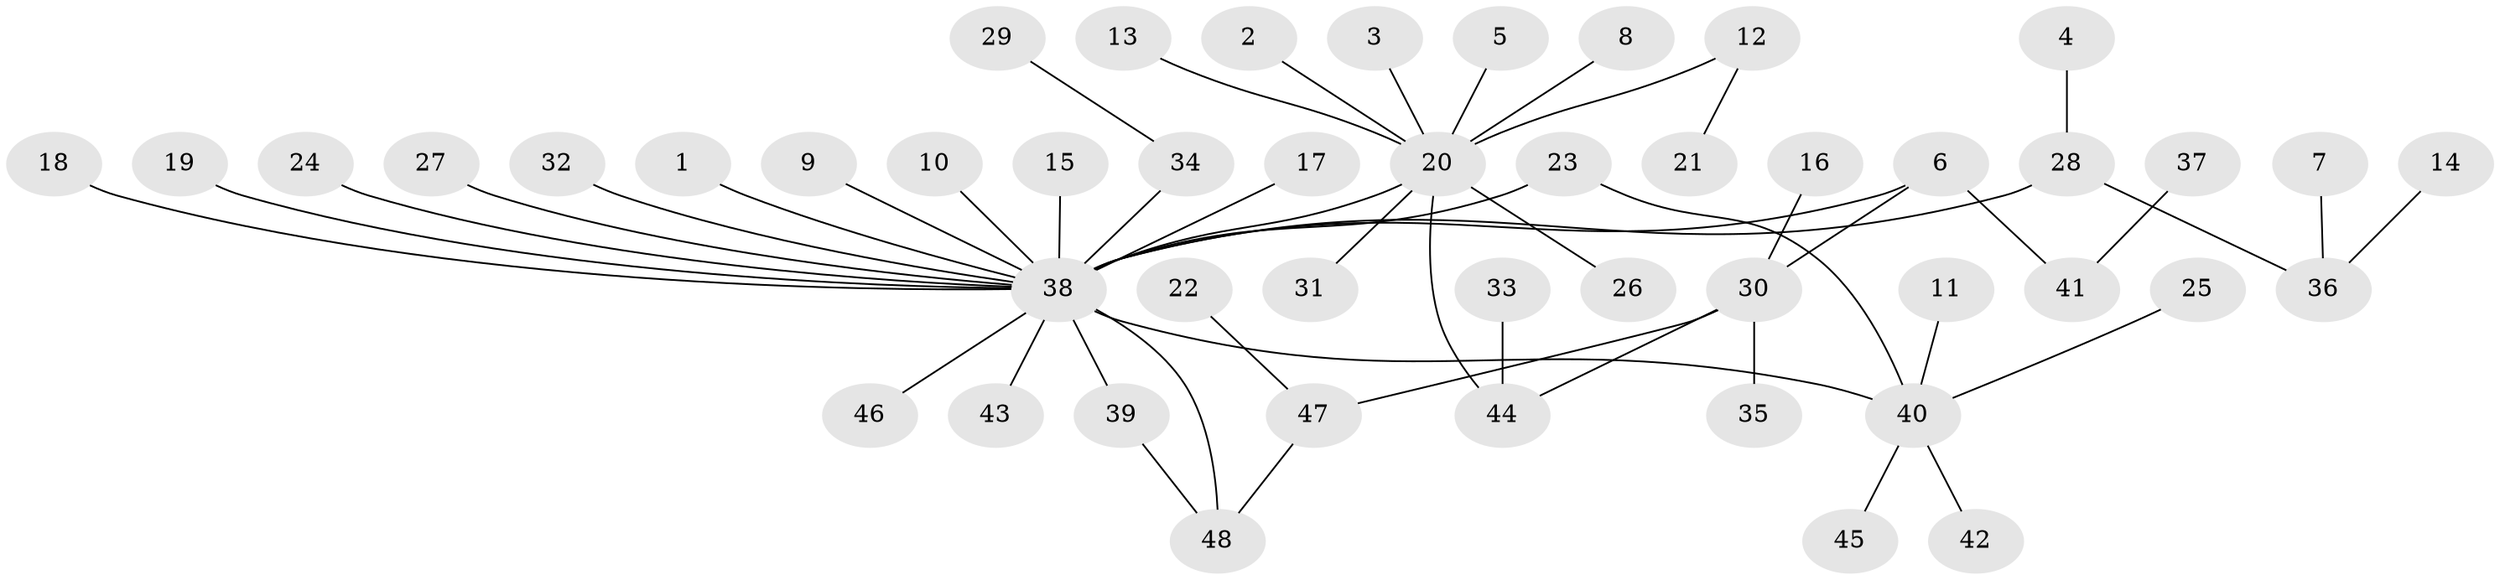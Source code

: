 // original degree distribution, {4: 0.05263157894736842, 21: 0.010526315789473684, 2: 0.15789473684210525, 6: 0.021052631578947368, 9: 0.010526315789473684, 12: 0.010526315789473684, 7: 0.010526315789473684, 1: 0.631578947368421, 3: 0.06315789473684211, 5: 0.031578947368421054}
// Generated by graph-tools (version 1.1) at 2025/49/03/09/25 03:49:49]
// undirected, 48 vertices, 51 edges
graph export_dot {
graph [start="1"]
  node [color=gray90,style=filled];
  1;
  2;
  3;
  4;
  5;
  6;
  7;
  8;
  9;
  10;
  11;
  12;
  13;
  14;
  15;
  16;
  17;
  18;
  19;
  20;
  21;
  22;
  23;
  24;
  25;
  26;
  27;
  28;
  29;
  30;
  31;
  32;
  33;
  34;
  35;
  36;
  37;
  38;
  39;
  40;
  41;
  42;
  43;
  44;
  45;
  46;
  47;
  48;
  1 -- 38 [weight=1.0];
  2 -- 20 [weight=1.0];
  3 -- 20 [weight=1.0];
  4 -- 28 [weight=1.0];
  5 -- 20 [weight=1.0];
  6 -- 30 [weight=1.0];
  6 -- 38 [weight=1.0];
  6 -- 41 [weight=1.0];
  7 -- 36 [weight=1.0];
  8 -- 20 [weight=1.0];
  9 -- 38 [weight=1.0];
  10 -- 38 [weight=1.0];
  11 -- 40 [weight=1.0];
  12 -- 20 [weight=1.0];
  12 -- 21 [weight=1.0];
  13 -- 20 [weight=1.0];
  14 -- 36 [weight=1.0];
  15 -- 38 [weight=1.0];
  16 -- 30 [weight=1.0];
  17 -- 38 [weight=1.0];
  18 -- 38 [weight=1.0];
  19 -- 38 [weight=1.0];
  20 -- 26 [weight=1.0];
  20 -- 31 [weight=1.0];
  20 -- 38 [weight=1.0];
  20 -- 44 [weight=1.0];
  22 -- 47 [weight=1.0];
  23 -- 38 [weight=1.0];
  23 -- 40 [weight=1.0];
  24 -- 38 [weight=1.0];
  25 -- 40 [weight=1.0];
  27 -- 38 [weight=1.0];
  28 -- 36 [weight=1.0];
  28 -- 38 [weight=1.0];
  29 -- 34 [weight=1.0];
  30 -- 35 [weight=1.0];
  30 -- 44 [weight=1.0];
  30 -- 47 [weight=1.0];
  32 -- 38 [weight=1.0];
  33 -- 44 [weight=1.0];
  34 -- 38 [weight=1.0];
  37 -- 41 [weight=1.0];
  38 -- 39 [weight=1.0];
  38 -- 40 [weight=1.0];
  38 -- 43 [weight=1.0];
  38 -- 46 [weight=1.0];
  38 -- 48 [weight=1.0];
  39 -- 48 [weight=1.0];
  40 -- 42 [weight=1.0];
  40 -- 45 [weight=1.0];
  47 -- 48 [weight=1.0];
}
